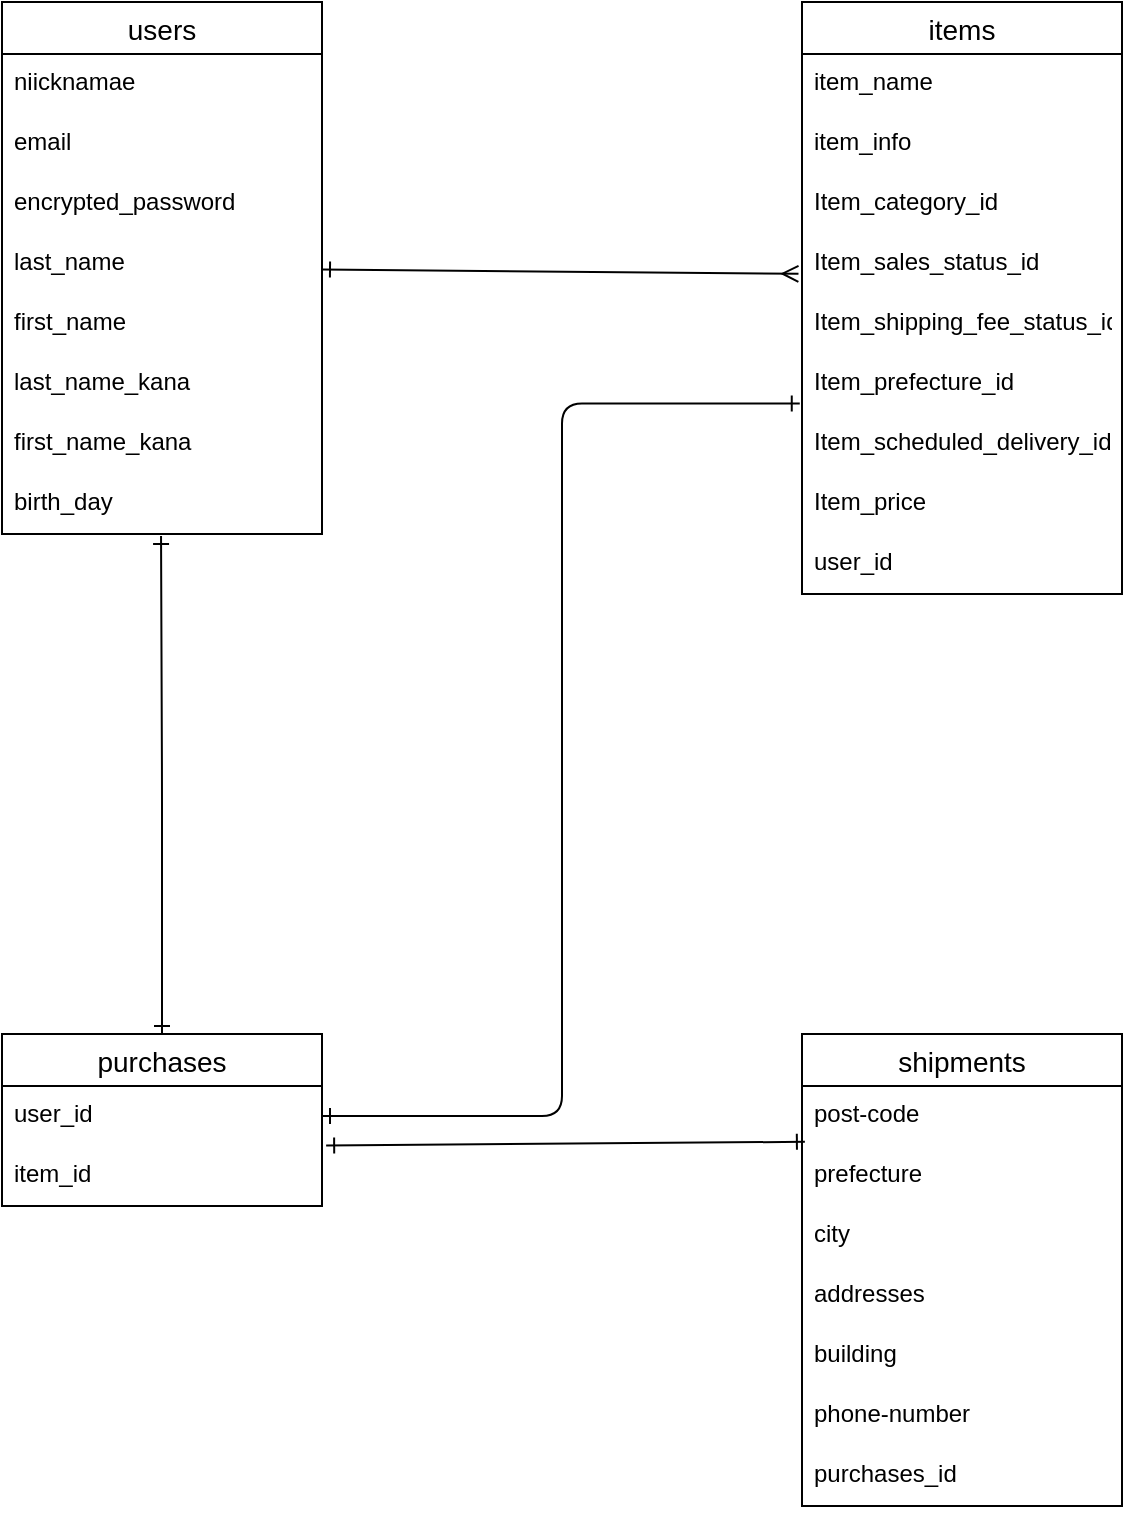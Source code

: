 <mxfile>
    <diagram id="a803XTfio3HlQIYhseMH" name="ページ1">
        <mxGraphModel dx="2284" dy="1059" grid="1" gridSize="10" guides="1" tooltips="1" connect="1" arrows="1" fold="1" page="1" pageScale="1" pageWidth="827" pageHeight="1169" math="0" shadow="0">
            <root>
                <mxCell id="0"/>
                <mxCell id="1" parent="0"/>
                <mxCell id="131" style="edgeStyle=none;html=1;endArrow=ERmany;endFill=0;rounded=0;startArrow=ERone;startFill=0;entryX=-0.011;entryY=0.664;entryDx=0;entryDy=0;entryPerimeter=0;" parent="1" source="66" target="110" edge="1">
                    <mxGeometry relative="1" as="geometry">
                        <mxPoint x="150" y="250" as="targetPoint"/>
                    </mxGeometry>
                </mxCell>
                <mxCell id="66" value="users" style="swimlane;fontStyle=0;childLayout=stackLayout;horizontal=1;startSize=26;horizontalStack=0;resizeParent=1;resizeParentMax=0;resizeLast=0;collapsible=1;marginBottom=0;align=center;fontSize=14;rounded=0;" parent="1" vertex="1">
                    <mxGeometry x="-240" y="84" width="160" height="266" as="geometry"/>
                </mxCell>
                <mxCell id="68" value="niicknamae" style="text;strokeColor=none;fillColor=none;spacingLeft=4;spacingRight=4;overflow=hidden;rotatable=0;points=[[0,0.5],[1,0.5]];portConstraint=eastwest;fontSize=12;rounded=0;" parent="66" vertex="1">
                    <mxGeometry y="26" width="160" height="30" as="geometry"/>
                </mxCell>
                <mxCell id="69" value="email" style="text;strokeColor=none;fillColor=none;spacingLeft=4;spacingRight=4;overflow=hidden;rotatable=0;points=[[0,0.5],[1,0.5]];portConstraint=eastwest;fontSize=12;rounded=0;" parent="66" vertex="1">
                    <mxGeometry y="56" width="160" height="30" as="geometry"/>
                </mxCell>
                <mxCell id="92" value="encrypted_password" style="text;strokeColor=none;fillColor=none;spacingLeft=4;spacingRight=4;overflow=hidden;rotatable=0;points=[[0,0.5],[1,0.5]];portConstraint=eastwest;fontSize=12;rounded=0;" parent="66" vertex="1">
                    <mxGeometry y="86" width="160" height="30" as="geometry"/>
                </mxCell>
                <mxCell id="94" value="last_name" style="text;strokeColor=none;fillColor=none;spacingLeft=4;spacingRight=4;overflow=hidden;rotatable=0;points=[[0,0.5],[1,0.5]];portConstraint=eastwest;fontSize=12;rounded=0;" parent="66" vertex="1">
                    <mxGeometry y="116" width="160" height="30" as="geometry"/>
                </mxCell>
                <mxCell id="97" value="first_name" style="text;strokeColor=none;fillColor=none;spacingLeft=4;spacingRight=4;overflow=hidden;rotatable=0;points=[[0,0.5],[1,0.5]];portConstraint=eastwest;fontSize=12;rounded=0;" parent="66" vertex="1">
                    <mxGeometry y="146" width="160" height="30" as="geometry"/>
                </mxCell>
                <mxCell id="98" value="last_name_kana" style="text;strokeColor=none;fillColor=none;spacingLeft=4;spacingRight=4;overflow=hidden;rotatable=0;points=[[0,0.5],[1,0.5]];portConstraint=eastwest;fontSize=12;rounded=0;" parent="66" vertex="1">
                    <mxGeometry y="176" width="160" height="30" as="geometry"/>
                </mxCell>
                <mxCell id="99" value="first_name_kana" style="text;strokeColor=none;fillColor=none;spacingLeft=4;spacingRight=4;overflow=hidden;rotatable=0;points=[[0,0.5],[1,0.5]];portConstraint=eastwest;fontSize=12;rounded=0;" parent="66" vertex="1">
                    <mxGeometry y="206" width="160" height="30" as="geometry"/>
                </mxCell>
                <mxCell id="100" value="birth_day" style="text;strokeColor=none;fillColor=none;spacingLeft=4;spacingRight=4;overflow=hidden;rotatable=0;points=[[0,0.5],[1,0.5]];portConstraint=eastwest;fontSize=12;rounded=0;" parent="66" vertex="1">
                    <mxGeometry y="236" width="160" height="30" as="geometry"/>
                </mxCell>
                <mxCell id="70" value="shipments" style="swimlane;fontStyle=0;childLayout=stackLayout;horizontal=1;startSize=26;horizontalStack=0;resizeParent=1;resizeParentMax=0;resizeLast=0;collapsible=1;marginBottom=0;align=center;fontSize=14;rounded=0;" parent="1" vertex="1">
                    <mxGeometry x="160" y="600" width="160" height="236" as="geometry"/>
                </mxCell>
                <mxCell id="71" value="post-code" style="text;strokeColor=none;fillColor=none;spacingLeft=4;spacingRight=4;overflow=hidden;rotatable=0;points=[[0,0.5],[1,0.5]];portConstraint=eastwest;fontSize=12;rounded=0;" parent="70" vertex="1">
                    <mxGeometry y="26" width="160" height="30" as="geometry"/>
                </mxCell>
                <mxCell id="119" value="prefecture" style="text;strokeColor=none;fillColor=none;spacingLeft=4;spacingRight=4;overflow=hidden;rotatable=0;points=[[0,0.5],[1,0.5]];portConstraint=eastwest;fontSize=12;rounded=0;" parent="70" vertex="1">
                    <mxGeometry y="56" width="160" height="30" as="geometry"/>
                </mxCell>
                <mxCell id="72" value="city" style="text;strokeColor=none;fillColor=none;spacingLeft=4;spacingRight=4;overflow=hidden;rotatable=0;points=[[0,0.5],[1,0.5]];portConstraint=eastwest;fontSize=12;rounded=0;" parent="70" vertex="1">
                    <mxGeometry y="86" width="160" height="30" as="geometry"/>
                </mxCell>
                <mxCell id="120" value="addresses" style="text;strokeColor=none;fillColor=none;spacingLeft=4;spacingRight=4;overflow=hidden;rotatable=0;points=[[0,0.5],[1,0.5]];portConstraint=eastwest;fontSize=12;rounded=0;" parent="70" vertex="1">
                    <mxGeometry y="116" width="160" height="30" as="geometry"/>
                </mxCell>
                <mxCell id="122" value="building" style="text;strokeColor=none;fillColor=none;spacingLeft=4;spacingRight=4;overflow=hidden;rotatable=0;points=[[0,0.5],[1,0.5]];portConstraint=eastwest;fontSize=12;rounded=0;" parent="70" vertex="1">
                    <mxGeometry y="146" width="160" height="30" as="geometry"/>
                </mxCell>
                <mxCell id="121" value="phone-number" style="text;strokeColor=none;fillColor=none;spacingLeft=4;spacingRight=4;overflow=hidden;rotatable=0;points=[[0,0.5],[1,0.5]];portConstraint=eastwest;fontSize=12;rounded=0;" parent="70" vertex="1">
                    <mxGeometry y="176" width="160" height="30" as="geometry"/>
                </mxCell>
                <mxCell id="73" value="purchases_id" style="text;strokeColor=none;fillColor=none;spacingLeft=4;spacingRight=4;overflow=hidden;rotatable=0;points=[[0,0.5],[1,0.5]];portConstraint=eastwest;fontSize=12;rounded=0;" parent="70" vertex="1">
                    <mxGeometry y="206" width="160" height="30" as="geometry"/>
                </mxCell>
                <mxCell id="74" value="items" style="swimlane;fontStyle=0;childLayout=stackLayout;horizontal=1;startSize=26;horizontalStack=0;resizeParent=1;resizeParentMax=0;resizeLast=0;collapsible=1;marginBottom=0;align=center;fontSize=14;rounded=0;" parent="1" vertex="1">
                    <mxGeometry x="160" y="84" width="160" height="296" as="geometry"/>
                </mxCell>
                <mxCell id="76" value="item_name" style="text;strokeColor=none;fillColor=none;spacingLeft=4;spacingRight=4;overflow=hidden;rotatable=0;points=[[0,0.5],[1,0.5]];portConstraint=eastwest;fontSize=12;rounded=0;" parent="74" vertex="1">
                    <mxGeometry y="26" width="160" height="30" as="geometry"/>
                </mxCell>
                <mxCell id="77" value="item_info" style="text;strokeColor=none;fillColor=none;spacingLeft=4;spacingRight=4;overflow=hidden;rotatable=0;points=[[0,0.5],[1,0.5]];portConstraint=eastwest;fontSize=12;rounded=0;" parent="74" vertex="1">
                    <mxGeometry y="56" width="160" height="30" as="geometry"/>
                </mxCell>
                <mxCell id="107" value="Item_category_id" style="text;strokeColor=none;fillColor=none;spacingLeft=4;spacingRight=4;overflow=hidden;rotatable=0;points=[[0,0.5],[1,0.5]];portConstraint=eastwest;fontSize=12;rounded=0;" parent="74" vertex="1">
                    <mxGeometry y="86" width="160" height="30" as="geometry"/>
                </mxCell>
                <mxCell id="110" value="Item_sales_status_id" style="text;strokeColor=none;fillColor=none;spacingLeft=4;spacingRight=4;overflow=hidden;rotatable=0;points=[[0,0.5],[1,0.5]];portConstraint=eastwest;fontSize=12;rounded=0;" parent="74" vertex="1">
                    <mxGeometry y="116" width="160" height="30" as="geometry"/>
                </mxCell>
                <mxCell id="114" value="Item_shipping_fee_status_id" style="text;strokeColor=none;fillColor=none;spacingLeft=4;spacingRight=4;overflow=hidden;rotatable=0;points=[[0,0.5],[1,0.5]];portConstraint=eastwest;fontSize=12;rounded=0;" parent="74" vertex="1">
                    <mxGeometry y="146" width="160" height="30" as="geometry"/>
                </mxCell>
                <mxCell id="113" value="Item_prefecture_id" style="text;strokeColor=none;fillColor=none;spacingLeft=4;spacingRight=4;overflow=hidden;rotatable=0;points=[[0,0.5],[1,0.5]];portConstraint=eastwest;fontSize=12;rounded=0;" parent="74" vertex="1">
                    <mxGeometry y="176" width="160" height="30" as="geometry"/>
                </mxCell>
                <mxCell id="115" value="Item_scheduled_delivery_id" style="text;strokeColor=none;fillColor=none;spacingLeft=4;spacingRight=4;overflow=hidden;rotatable=0;points=[[0,0.5],[1,0.5]];portConstraint=eastwest;fontSize=12;rounded=0;" parent="74" vertex="1">
                    <mxGeometry y="206" width="160" height="30" as="geometry"/>
                </mxCell>
                <mxCell id="116" value="Item_price" style="text;strokeColor=none;fillColor=none;spacingLeft=4;spacingRight=4;overflow=hidden;rotatable=0;points=[[0,0.5],[1,0.5]];portConstraint=eastwest;fontSize=12;rounded=0;" parent="74" vertex="1">
                    <mxGeometry y="236" width="160" height="30" as="geometry"/>
                </mxCell>
                <mxCell id="143" value="user_id" style="text;strokeColor=none;fillColor=none;spacingLeft=4;spacingRight=4;overflow=hidden;rotatable=0;points=[[0,0.5],[1,0.5]];portConstraint=eastwest;fontSize=12;" parent="74" vertex="1">
                    <mxGeometry y="266" width="160" height="30" as="geometry"/>
                </mxCell>
                <mxCell id="145" style="edgeStyle=orthogonalEdgeStyle;html=1;startArrow=ERone;startFill=0;endArrow=ERone;endFill=0;entryX=0.497;entryY=1.032;entryDx=0;entryDy=0;entryPerimeter=0;" parent="1" source="78" target="100" edge="1">
                    <mxGeometry relative="1" as="geometry">
                        <mxPoint x="-160.0" y="360" as="targetPoint"/>
                    </mxGeometry>
                </mxCell>
                <mxCell id="78" value="purchases" style="swimlane;fontStyle=0;childLayout=stackLayout;horizontal=1;startSize=26;horizontalStack=0;resizeParent=1;resizeParentMax=0;resizeLast=0;collapsible=1;marginBottom=0;align=center;fontSize=14;rounded=0;" parent="1" vertex="1">
                    <mxGeometry x="-240" y="600" width="160" height="86" as="geometry"/>
                </mxCell>
                <mxCell id="79" value="user_id" style="text;strokeColor=none;fillColor=none;spacingLeft=4;spacingRight=4;overflow=hidden;rotatable=0;points=[[0,0.5],[1,0.5]];portConstraint=eastwest;fontSize=12;rounded=0;" parent="78" vertex="1">
                    <mxGeometry y="26" width="160" height="30" as="geometry"/>
                </mxCell>
                <mxCell id="80" value="item_id" style="text;strokeColor=none;fillColor=none;spacingLeft=4;spacingRight=4;overflow=hidden;rotatable=0;points=[[0,0.5],[1,0.5]];portConstraint=eastwest;fontSize=12;rounded=0;" parent="78" vertex="1">
                    <mxGeometry y="56" width="160" height="30" as="geometry"/>
                </mxCell>
                <mxCell id="141" style="edgeStyle=none;html=1;startArrow=ERone;startFill=0;endArrow=ERone;endFill=0;exitX=1.013;exitY=-0.009;exitDx=0;exitDy=0;exitPerimeter=0;entryX=0.009;entryY=0.93;entryDx=0;entryDy=0;entryPerimeter=0;" parent="1" source="80" target="71" edge="1">
                    <mxGeometry relative="1" as="geometry">
                        <mxPoint x="-80" y="701" as="sourcePoint"/>
                        <mxPoint x="150" y="656" as="targetPoint"/>
                    </mxGeometry>
                </mxCell>
                <mxCell id="144" style="edgeStyle=orthogonalEdgeStyle;html=1;exitX=1;exitY=0.5;exitDx=0;exitDy=0;entryX=-0.007;entryY=0.825;entryDx=0;entryDy=0;entryPerimeter=0;endArrow=ERone;endFill=0;startArrow=ERone;startFill=0;" parent="1" source="79" target="113" edge="1">
                    <mxGeometry relative="1" as="geometry"/>
                </mxCell>
            </root>
        </mxGraphModel>
    </diagram>
</mxfile>
